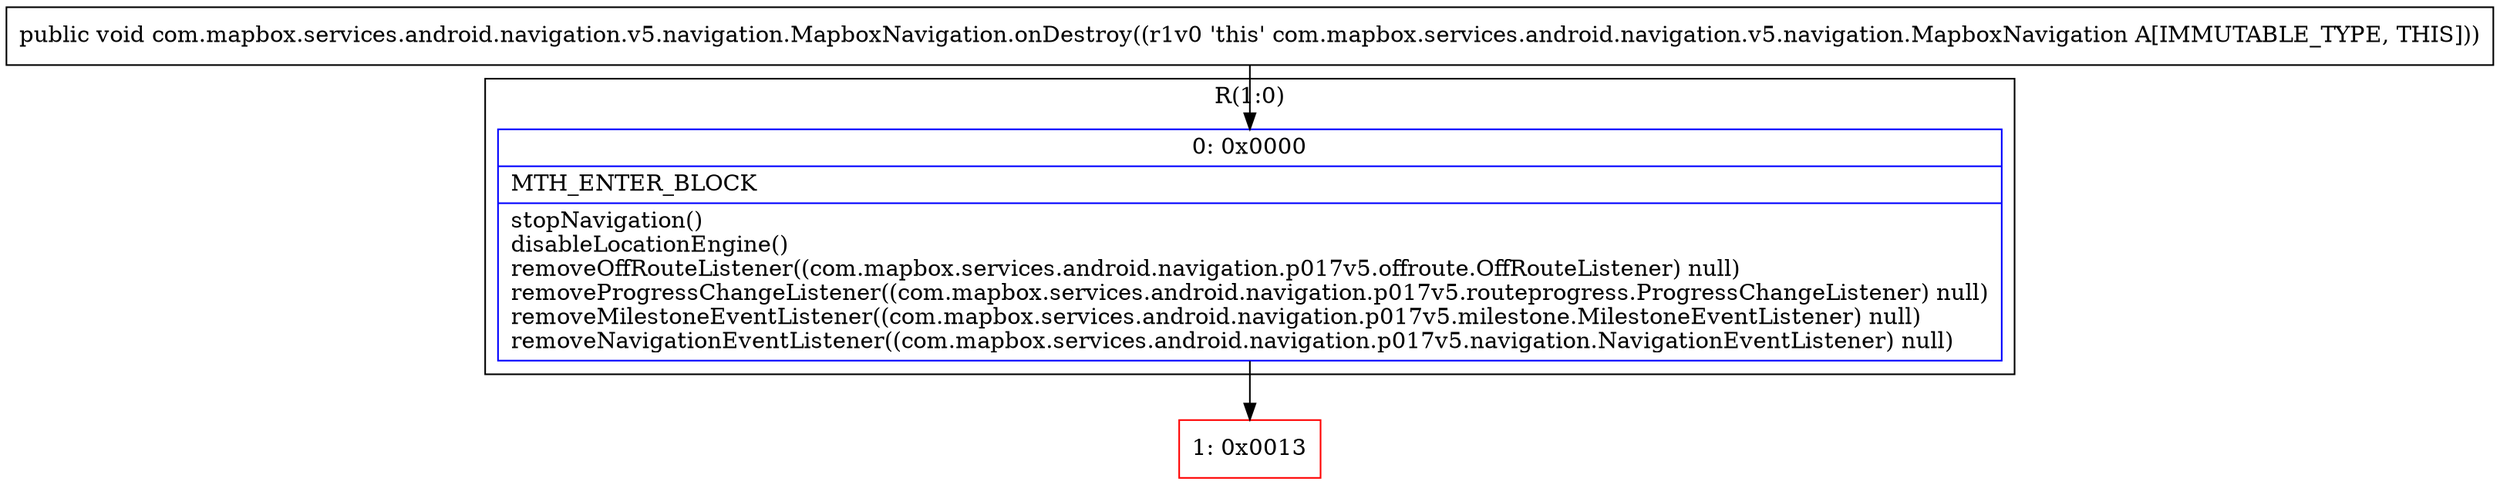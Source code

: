 digraph "CFG forcom.mapbox.services.android.navigation.v5.navigation.MapboxNavigation.onDestroy()V" {
subgraph cluster_Region_319693024 {
label = "R(1:0)";
node [shape=record,color=blue];
Node_0 [shape=record,label="{0\:\ 0x0000|MTH_ENTER_BLOCK\l|stopNavigation()\ldisableLocationEngine()\lremoveOffRouteListener((com.mapbox.services.android.navigation.p017v5.offroute.OffRouteListener) null)\lremoveProgressChangeListener((com.mapbox.services.android.navigation.p017v5.routeprogress.ProgressChangeListener) null)\lremoveMilestoneEventListener((com.mapbox.services.android.navigation.p017v5.milestone.MilestoneEventListener) null)\lremoveNavigationEventListener((com.mapbox.services.android.navigation.p017v5.navigation.NavigationEventListener) null)\l}"];
}
Node_1 [shape=record,color=red,label="{1\:\ 0x0013}"];
MethodNode[shape=record,label="{public void com.mapbox.services.android.navigation.v5.navigation.MapboxNavigation.onDestroy((r1v0 'this' com.mapbox.services.android.navigation.v5.navigation.MapboxNavigation A[IMMUTABLE_TYPE, THIS])) }"];
MethodNode -> Node_0;
Node_0 -> Node_1;
}


